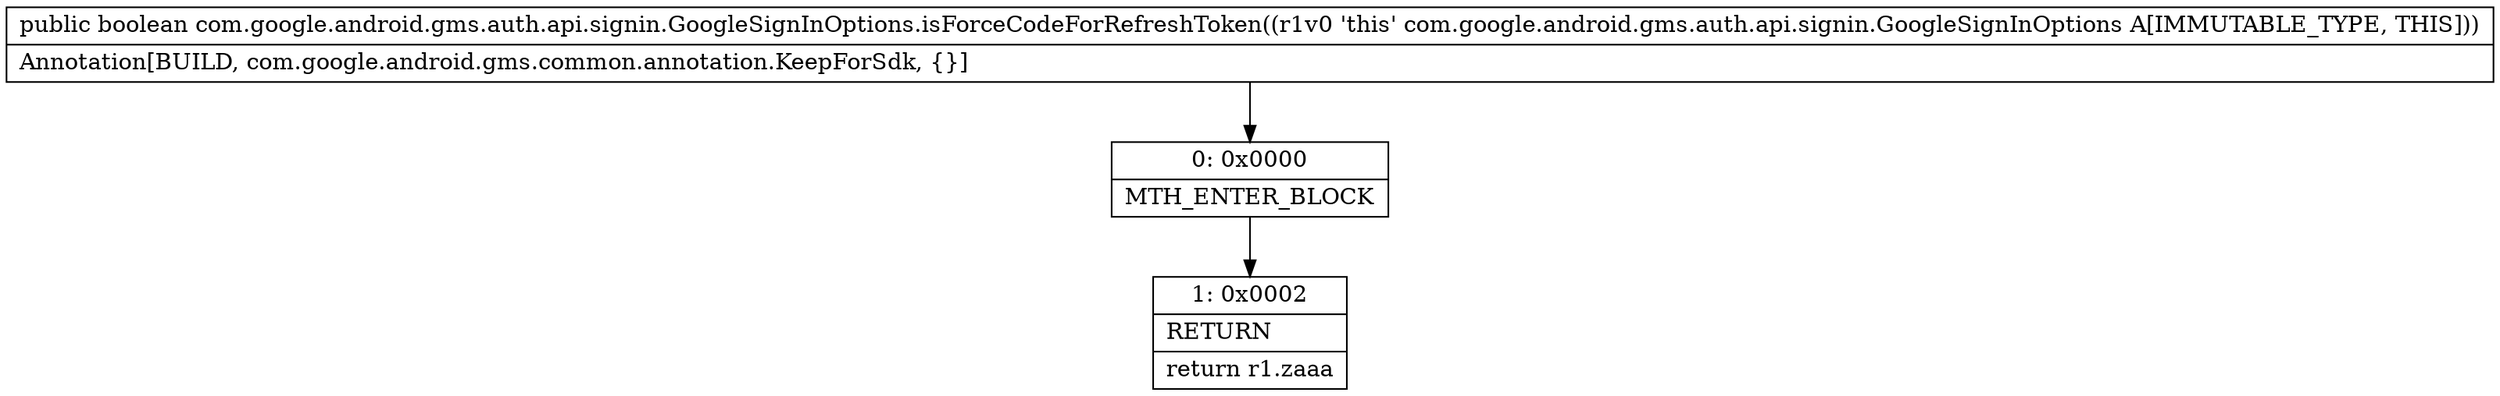 digraph "CFG forcom.google.android.gms.auth.api.signin.GoogleSignInOptions.isForceCodeForRefreshToken()Z" {
Node_0 [shape=record,label="{0\:\ 0x0000|MTH_ENTER_BLOCK\l}"];
Node_1 [shape=record,label="{1\:\ 0x0002|RETURN\l|return r1.zaaa\l}"];
MethodNode[shape=record,label="{public boolean com.google.android.gms.auth.api.signin.GoogleSignInOptions.isForceCodeForRefreshToken((r1v0 'this' com.google.android.gms.auth.api.signin.GoogleSignInOptions A[IMMUTABLE_TYPE, THIS]))  | Annotation[BUILD, com.google.android.gms.common.annotation.KeepForSdk, \{\}]\l}"];
MethodNode -> Node_0;
Node_0 -> Node_1;
}

